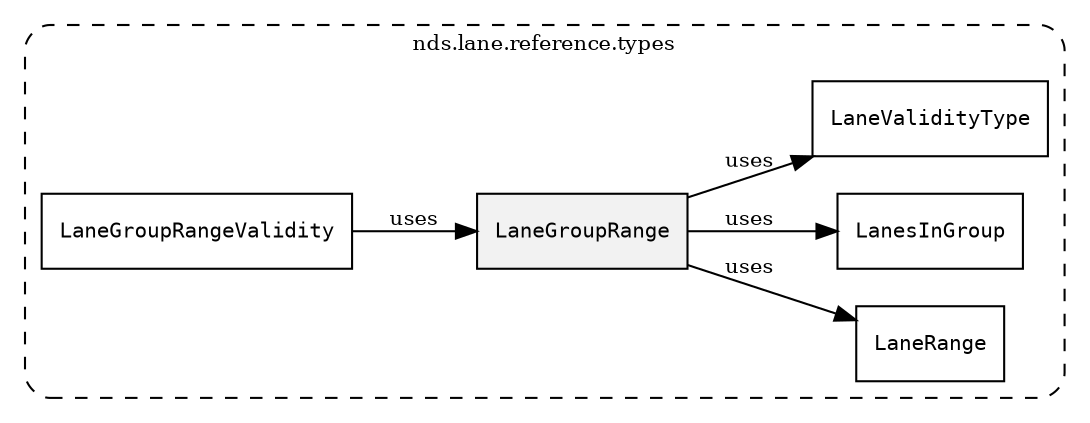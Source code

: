 /**
 * This dot file creates symbol collaboration diagram for LaneGroupRange.
 */
digraph ZSERIO
{
    node [shape=box, fontsize=10];
    rankdir="LR";
    fontsize=10;
    tooltip="LaneGroupRange collaboration diagram";

    subgraph "cluster_nds.lane.reference.types"
    {
        style="dashed, rounded";
        label="nds.lane.reference.types";
        tooltip="Package nds.lane.reference.types";
        href="../../../content/packages/nds.lane.reference.types.html#Package-nds-lane-reference-types";
        target="_parent";

        "LaneGroupRange" [style="filled", fillcolor="#0000000D", target="_parent", label=<<font face="monospace"><table align="center" border="0" cellspacing="0" cellpadding="0"><tr><td href="../../../content/packages/nds.lane.reference.types.html#Structure-LaneGroupRange" title="Structure defined in nds.lane.reference.types">LaneGroupRange</td></tr></table></font>>];
        "LaneRange" [target="_parent", label=<<font face="monospace"><table align="center" border="0" cellspacing="0" cellpadding="0"><tr><td href="../../../content/packages/nds.lane.reference.types.html#Structure-LaneRange" title="Structure defined in nds.lane.reference.types">LaneRange</td></tr></table></font>>];
        "LanesInGroup" [target="_parent", label=<<font face="monospace"><table align="center" border="0" cellspacing="0" cellpadding="0"><tr><td href="../../../content/packages/nds.lane.reference.types.html#Subtype-LanesInGroup" title="Subtype defined in nds.lane.reference.types">LanesInGroup</td></tr></table></font>>];
        "LaneValidityType" [target="_parent", label=<<font face="monospace"><table align="center" border="0" cellspacing="0" cellpadding="0"><tr><td href="../../../content/packages/nds.lane.reference.types.html#Enum-LaneValidityType" title="Enum defined in nds.lane.reference.types">LaneValidityType</td></tr></table></font>>];
        "LaneGroupRangeValidity" [target="_parent", label=<<font face="monospace"><table align="center" border="0" cellspacing="0" cellpadding="0"><tr><td href="../../../content/packages/nds.lane.reference.types.html#Structure-LaneGroupRangeValidity" title="Structure defined in nds.lane.reference.types">LaneGroupRangeValidity</td></tr></table></font>>];
    }

    "LaneGroupRange" -> "LaneRange" [label="uses", fontsize=10];
    "LaneGroupRange" -> "LanesInGroup" [label="uses", fontsize=10];
    "LaneGroupRange" -> "LaneValidityType" [label="uses", fontsize=10];
    "LaneGroupRangeValidity" -> "LaneGroupRange" [label="uses", fontsize=10];
}
